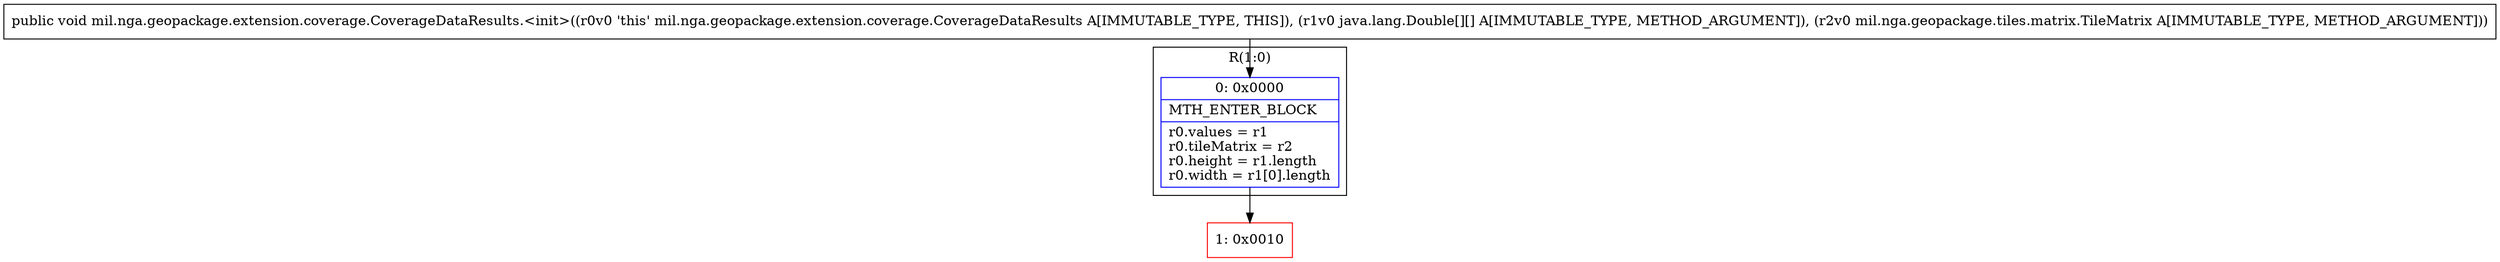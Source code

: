 digraph "CFG formil.nga.geopackage.extension.coverage.CoverageDataResults.\<init\>([[Ljava\/lang\/Double;Lmil\/nga\/geopackage\/tiles\/matrix\/TileMatrix;)V" {
subgraph cluster_Region_1393716501 {
label = "R(1:0)";
node [shape=record,color=blue];
Node_0 [shape=record,label="{0\:\ 0x0000|MTH_ENTER_BLOCK\l|r0.values = r1\lr0.tileMatrix = r2\lr0.height = r1.length\lr0.width = r1[0].length\l}"];
}
Node_1 [shape=record,color=red,label="{1\:\ 0x0010}"];
MethodNode[shape=record,label="{public void mil.nga.geopackage.extension.coverage.CoverageDataResults.\<init\>((r0v0 'this' mil.nga.geopackage.extension.coverage.CoverageDataResults A[IMMUTABLE_TYPE, THIS]), (r1v0 java.lang.Double[][] A[IMMUTABLE_TYPE, METHOD_ARGUMENT]), (r2v0 mil.nga.geopackage.tiles.matrix.TileMatrix A[IMMUTABLE_TYPE, METHOD_ARGUMENT])) }"];
MethodNode -> Node_0;
Node_0 -> Node_1;
}

